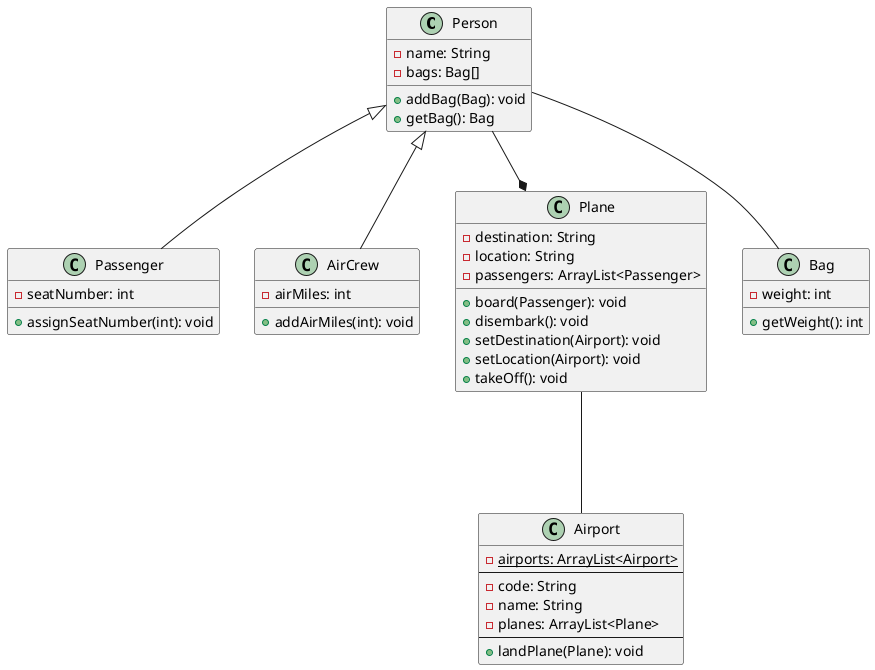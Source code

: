 @startuml
class Person {
    -name: String
    -bags: Bag[]
    +addBag(Bag): void
    +getBag(): Bag
}
class Passenger extends Person {
    -seatNumber: int
    +assignSeatNumber(int): void
}
class AirCrew extends Person {
    -airMiles: int
    +addAirMiles(int): void
}
class Airport {
    - {static} airports: ArrayList<Airport>
    ---
    -code: String
    -name: String
    -planes: ArrayList<Plane>
    ---
    +landPlane(Plane): void
}
class Plane {
    -destination: String
    -location: String
    -passengers: ArrayList<Passenger>
    +board(Passenger): void
    +disembark(): void
    +setDestination(Airport): void
    +setLocation(Airport): void
    +takeOff(): void
}
class Bag {
    -weight: int
    +getWeight(): int
}
Person -- Bag
Person --* Plane
Plane --- Airport
@enduml